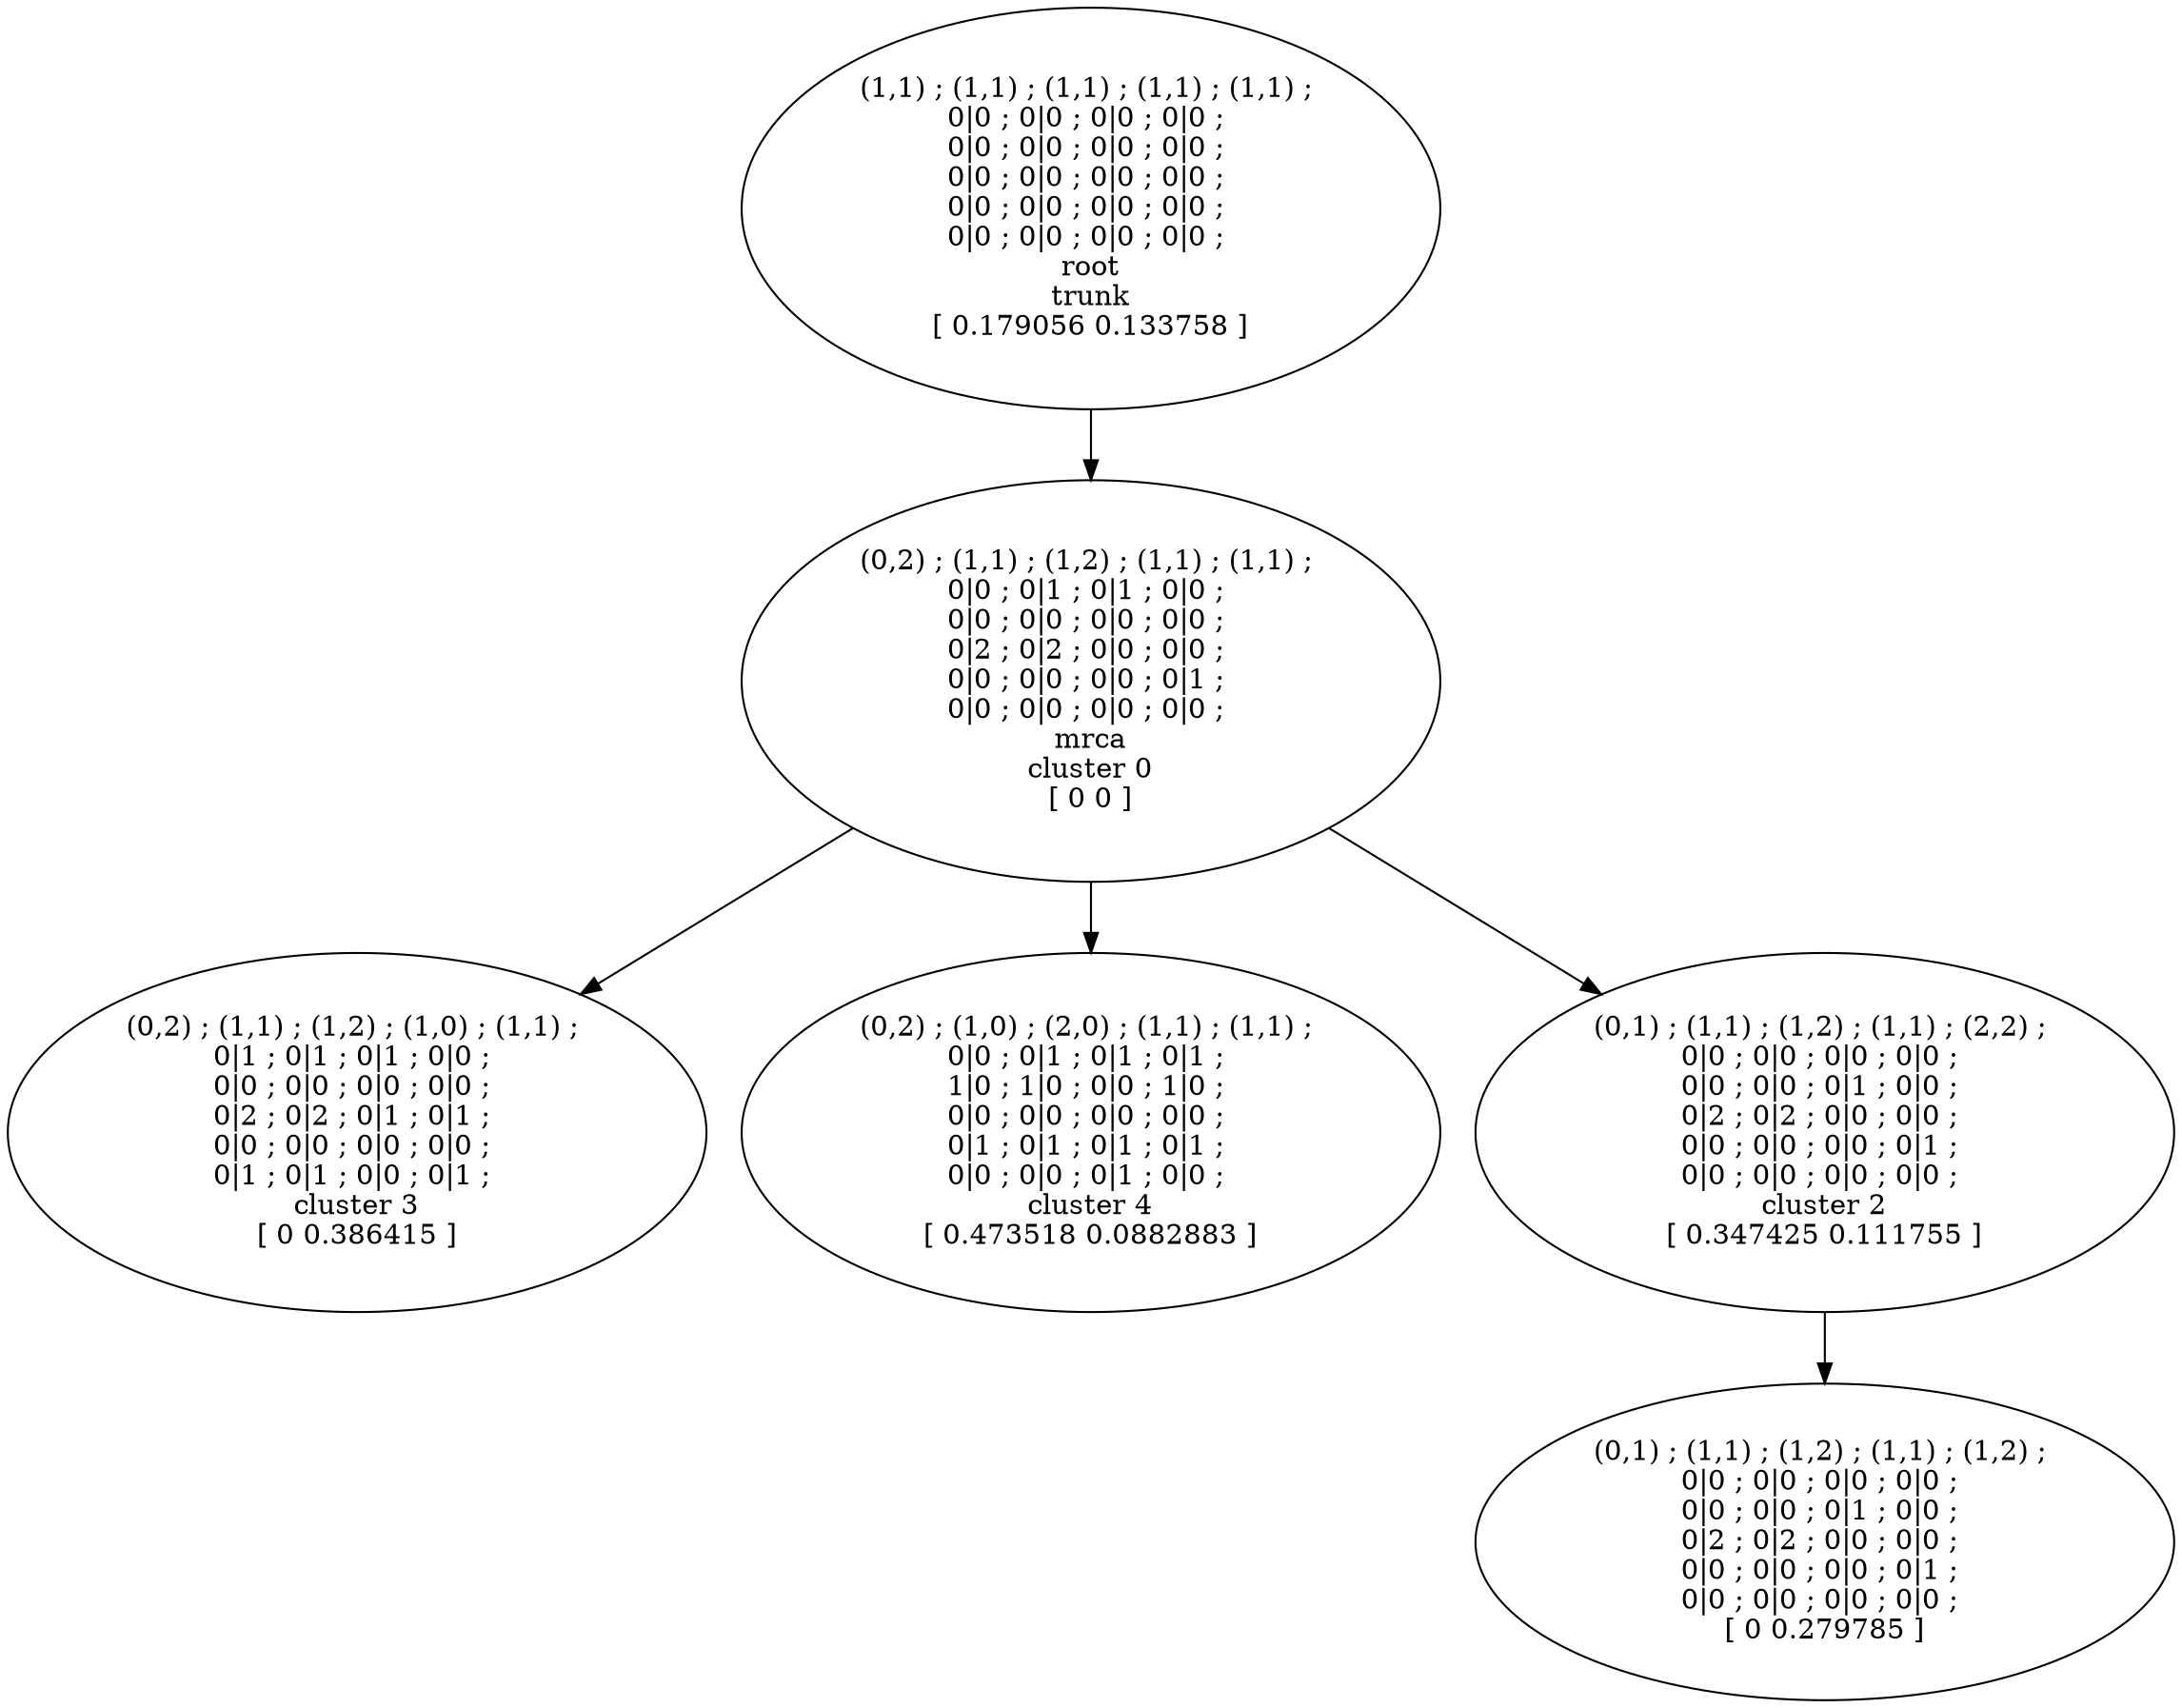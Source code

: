 digraph T {
	9 [label="(1,1) ; (1,1) ; (1,1) ; (1,1) ; (1,1) ; \n0|0 ; 0|0 ; 0|0 ; 0|0 ; \n0|0 ; 0|0 ; 0|0 ; 0|0 ; \n0|0 ; 0|0 ; 0|0 ; 0|0 ; \n0|0 ; 0|0 ; 0|0 ; 0|0 ; \n0|0 ; 0|0 ; 0|0 ; 0|0 ; \nroot\ntrunk\n[ 0.179056 0.133758 ]"]
	7 [label="(0,2) ; (1,1) ; (1,2) ; (1,1) ; (1,1) ; \n0|0 ; 0|1 ; 0|1 ; 0|0 ; \n0|0 ; 0|0 ; 0|0 ; 0|0 ; \n0|2 ; 0|2 ; 0|0 ; 0|0 ; \n0|0 ; 0|0 ; 0|0 ; 0|1 ; \n0|0 ; 0|0 ; 0|0 ; 0|0 ; \nmrca\ncluster 0\n[ 0 0 ]"]
	6 [label="(0,2) ; (1,1) ; (1,2) ; (1,0) ; (1,1) ; \n0|1 ; 0|1 ; 0|1 ; 0|0 ; \n0|0 ; 0|0 ; 0|0 ; 0|0 ; \n0|2 ; 0|2 ; 0|1 ; 0|1 ; \n0|0 ; 0|0 ; 0|0 ; 0|0 ; \n0|1 ; 0|1 ; 0|0 ; 0|1 ; \ncluster 3\n[ 0 0.386415 ]"]
	4 [label="(0,2) ; (1,0) ; (2,0) ; (1,1) ; (1,1) ; \n0|0 ; 0|1 ; 0|1 ; 0|1 ; \n1|0 ; 1|0 ; 0|0 ; 1|0 ; \n0|0 ; 0|0 ; 0|0 ; 0|0 ; \n0|1 ; 0|1 ; 0|1 ; 0|1 ; \n0|0 ; 0|0 ; 0|1 ; 0|0 ; \ncluster 4\n[ 0.473518 0.0882883 ]"]
	2 [label="(0,1) ; (1,1) ; (1,2) ; (1,1) ; (2,2) ; \n0|0 ; 0|0 ; 0|0 ; 0|0 ; \n0|0 ; 0|0 ; 0|1 ; 0|0 ; \n0|2 ; 0|2 ; 0|0 ; 0|0 ; \n0|0 ; 0|0 ; 0|0 ; 0|1 ; \n0|0 ; 0|0 ; 0|0 ; 0|0 ; \ncluster 2\n[ 0.347425 0.111755 ]"]
	1 [label="(0,1) ; (1,1) ; (1,2) ; (1,1) ; (1,2) ; \n0|0 ; 0|0 ; 0|0 ; 0|0 ; \n0|0 ; 0|0 ; 0|1 ; 0|0 ; \n0|2 ; 0|2 ; 0|0 ; 0|0 ; \n0|0 ; 0|0 ; 0|0 ; 0|1 ; \n0|0 ; 0|0 ; 0|0 ; 0|0 ; \n[ 0 0.279785 ]"]
9 -> 7
7 -> 4
7 -> 2
7 -> 6
2 -> 1
}
